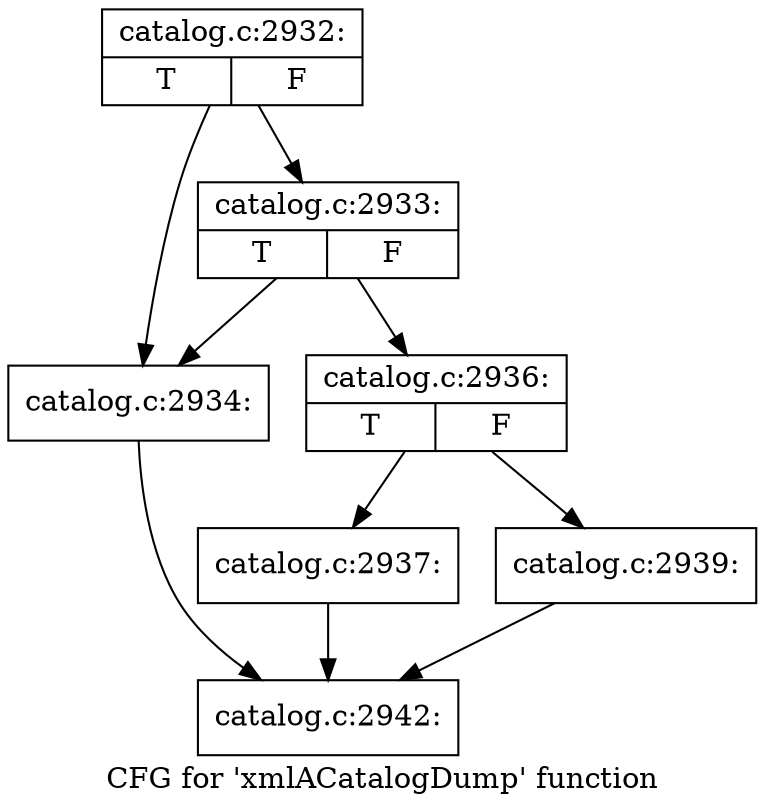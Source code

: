 digraph "CFG for 'xmlACatalogDump' function" {
	label="CFG for 'xmlACatalogDump' function";

	Node0x38311f0 [shape=record,label="{catalog.c:2932:|{<s0>T|<s1>F}}"];
	Node0x38311f0 -> Node0x38f3720;
	Node0x38311f0 -> Node0x38f37c0;
	Node0x38f37c0 [shape=record,label="{catalog.c:2933:|{<s0>T|<s1>F}}"];
	Node0x38f37c0 -> Node0x38f3720;
	Node0x38f37c0 -> Node0x38f3770;
	Node0x38f3720 [shape=record,label="{catalog.c:2934:}"];
	Node0x38f3720 -> Node0x38f3e50;
	Node0x38f3770 [shape=record,label="{catalog.c:2936:|{<s0>T|<s1>F}}"];
	Node0x38f3770 -> Node0x38f3e00;
	Node0x38f3770 -> Node0x38f3ea0;
	Node0x38f3e00 [shape=record,label="{catalog.c:2937:}"];
	Node0x38f3e00 -> Node0x38f3e50;
	Node0x38f3ea0 [shape=record,label="{catalog.c:2939:}"];
	Node0x38f3ea0 -> Node0x38f3e50;
	Node0x38f3e50 [shape=record,label="{catalog.c:2942:}"];
}
